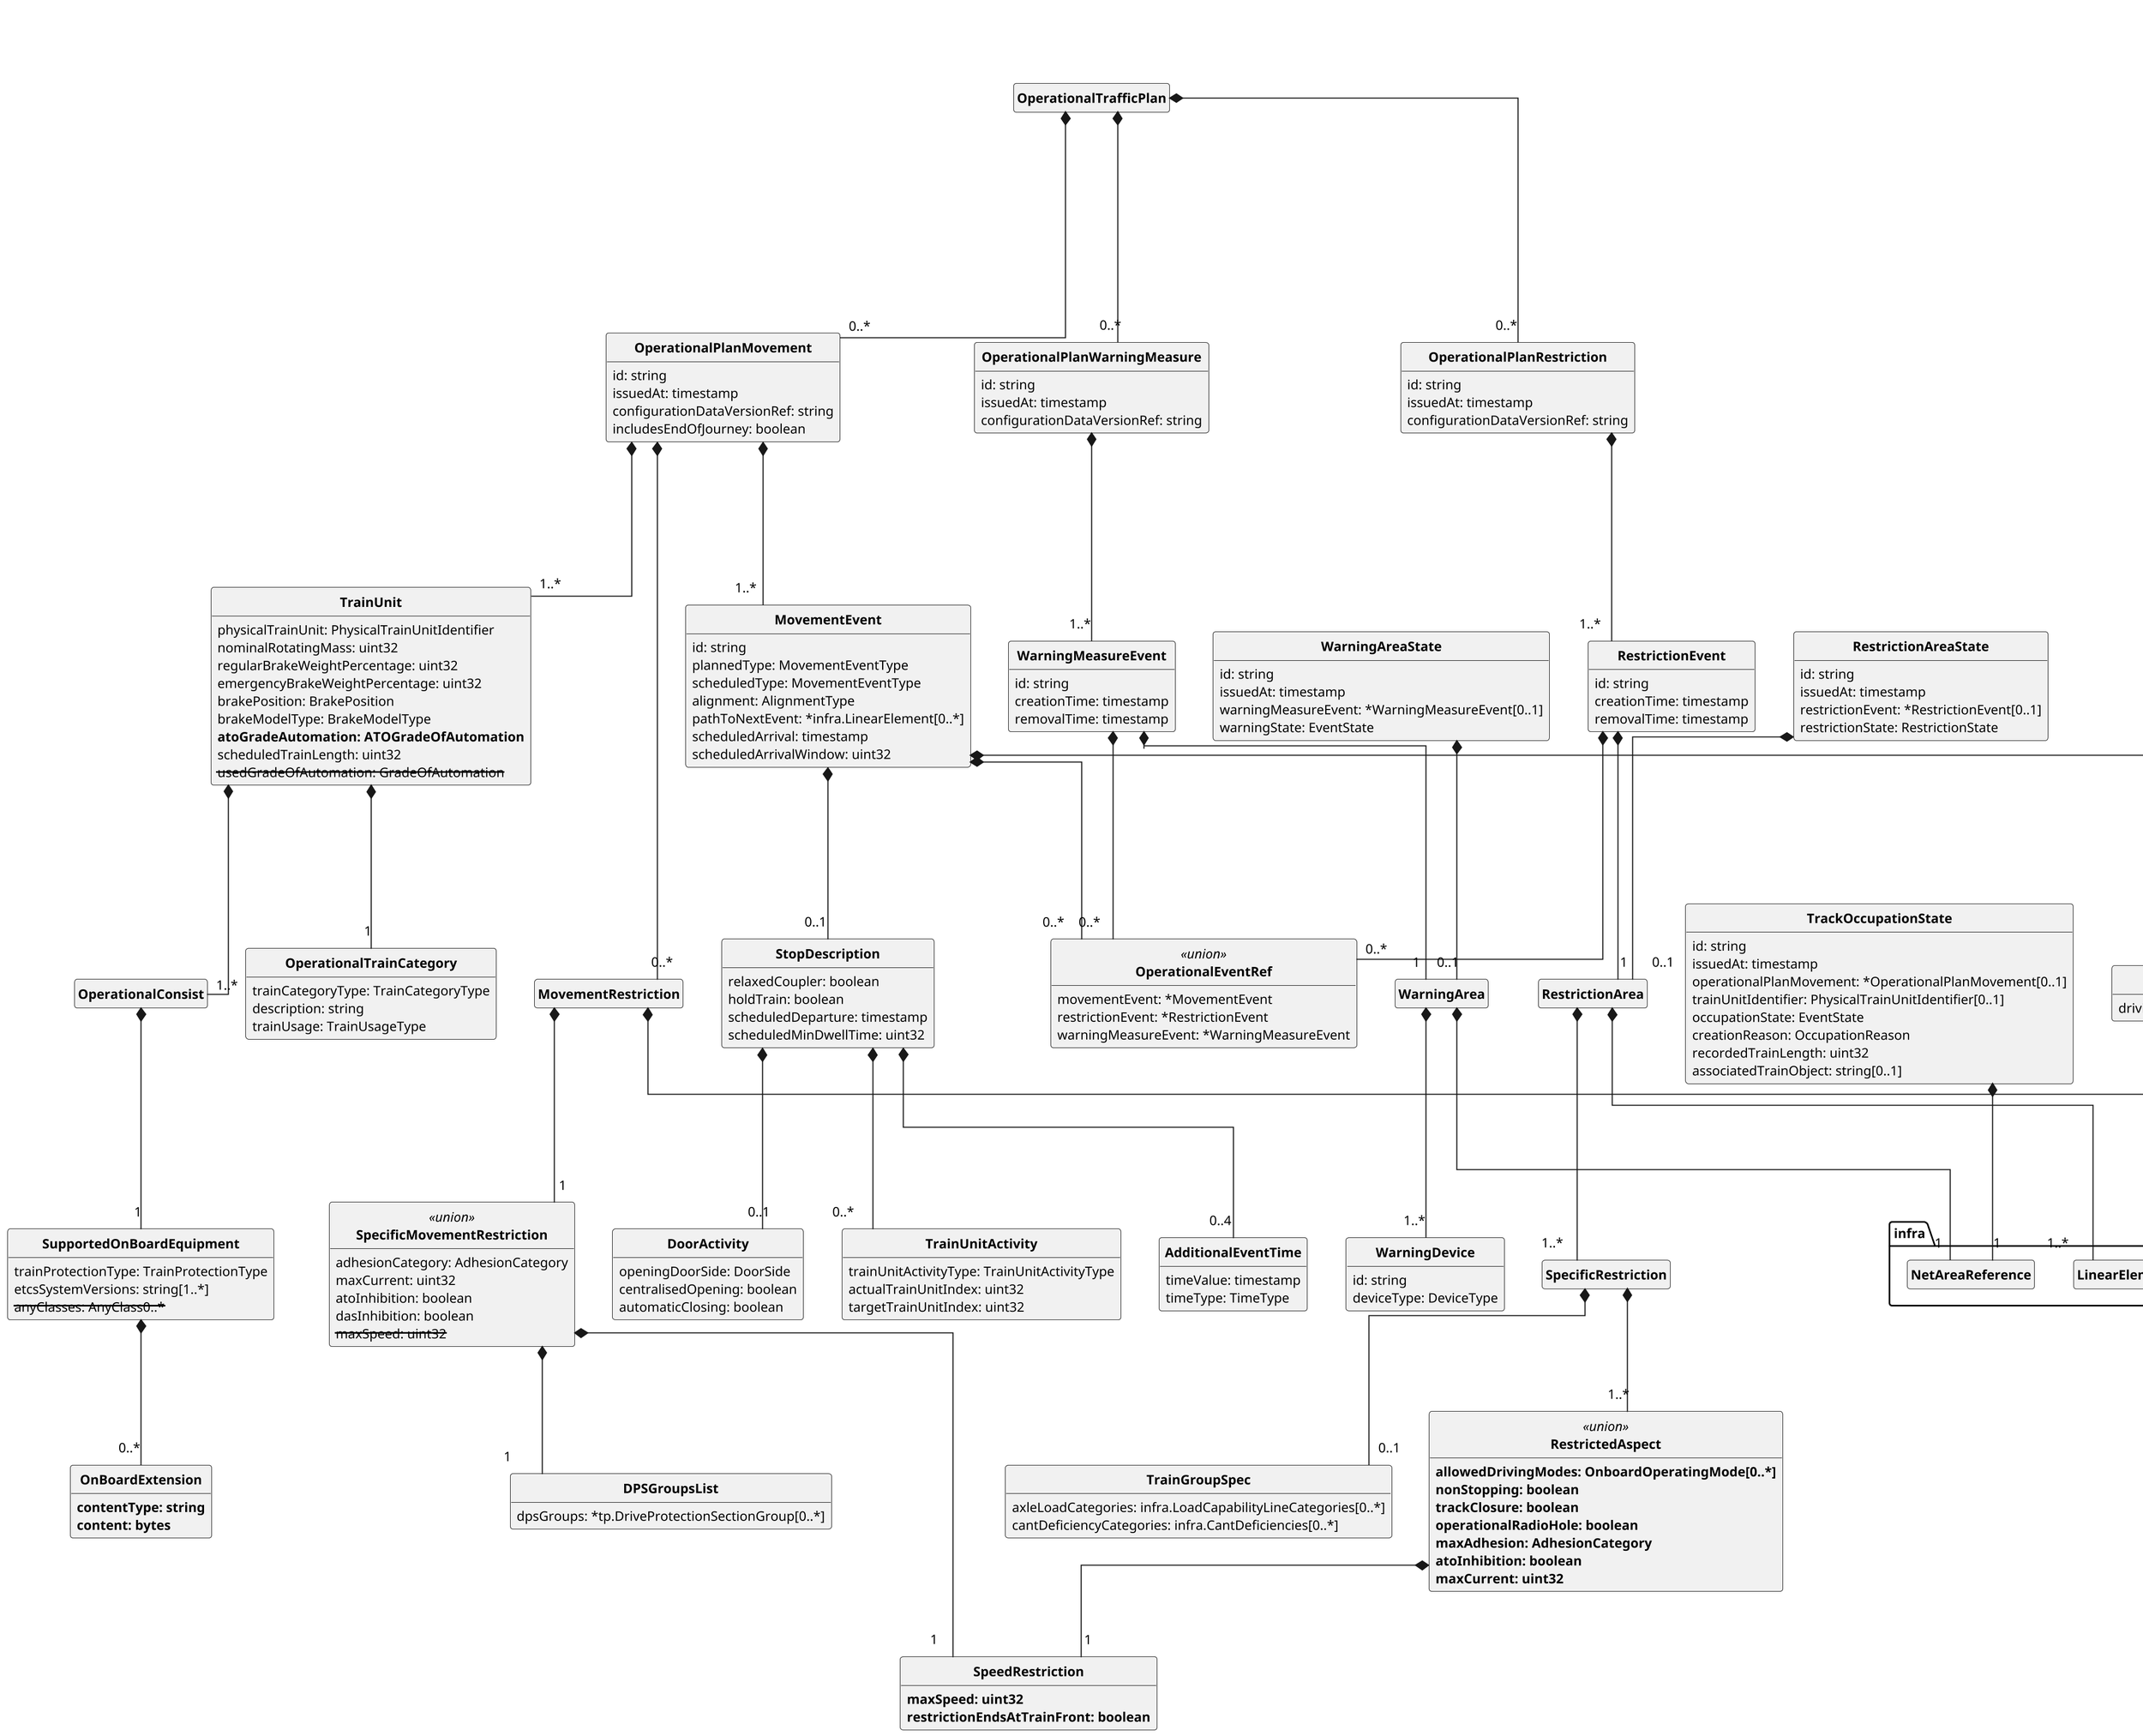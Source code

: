 @startuml
skinparam monochrome true
skinparam shadowing false
skinparam classAttributeIconSize 0
skinparam DefaultFontName arial
skinparam DefaultFontSize 12
skinparam ClassFontStyle bold
skinparam linetype ortho
skinparam dpi 200
hide empty fields
hide empty methods
hide circle

class OperationalTrafficPlan {
}

class OperationalPlanMovement {
 id: string
 issuedAt: timestamp
 configurationDataVersionRef: string
 includesEndOfJourney: boolean
}

class TrainUnit {
 physicalTrainUnit: PhysicalTrainUnitIdentifier
 nominalRotatingMass: uint32
 regularBrakeWeightPercentage: uint32
 emergencyBrakeWeightPercentage: uint32
 brakePosition: BrakePosition
 brakeModelType: BrakeModelType
 <b>atoGradeAutomation: ATOGradeOfAutomation</b>
 scheduledTrainLength: uint32
 <s>usedGradeOfAutomation: GradeOfAutomation</s>
}

class OperationalTrainCategory {
 trainCategoryType: TrainCategoryType
 description: string
 trainUsage: TrainUsageType
}

class OperationalConsist {
}

class SupportedOnBoardEquipment {
 trainProtectionType: TrainProtectionType
 etcsSystemVersions: string[1..*]
 <s>anyClasses: AnyClass0..*</s>
}

class OnBoardExtension {
 <b>contentType: string</b>
 <b>content: bytes</b>
}

class SpeedRestriction {
 <b>maxSpeed: uint32</b>
 <b>restrictionEndsAtTrainFront: boolean</b>
}

class MovementRestriction {
}

class SpecificMovementRestriction << union >> {
 adhesionCategory: AdhesionCategory
 maxCurrent: uint32
 atoInhibition: boolean
 dasInhibition: boolean
 <s>maxSpeed: uint32</s>
}

class DPSGroupsList {
 dpsGroups: *tp.DriveProtectionSectionGroup[0..*]
}

class MovementEvent {
 id: string
 plannedType: MovementEventType
 scheduledType: MovementEventType
 alignment: AlignmentType
 pathToNextEvent: *infra.LinearElement[0..*]
 scheduledArrival: timestamp
 scheduledArrivalWindow: uint32
}

class OperationalEventRef << union >> {
 movementEvent: *MovementEvent
 restrictionEvent: *RestrictionEvent
 warningMeasureEvent: *WarningMeasureEvent
}

class StopDescription {
 relaxedCoupler: boolean
 holdTrain: boolean
 scheduledDeparture: timestamp
 scheduledMinDwellTime: uint32
}

class AdditionalEventTime {
 timeValue: timestamp
 timeType: TimeType
}

class DoorActivity {
 openingDoorSide: DoorSide
 centralisedOpening: boolean
 automaticClosing: boolean
}

class TrainUnitActivity {
 trainUnitActivityType: TrainUnitActivityType
 actualTrainUnitIndex: uint32
 targetTrainUnitIndex: uint32
}

class PhysicalTrainUnitIdentifier {
 trainRunningNumber: string[0..1]
 additionalTrainRunningNumber: string[0..1]
 tafTapTsiTrainID: string[0..1]
 leadingOnBoardUnitId: string[0..1]
}

class OperationalPlanRestriction {
 id: string
 issuedAt: timestamp
 configurationDataVersionRef: string
}

class RestrictionEvent {
 id: string
 creationTime: timestamp
 removalTime: timestamp
}

class RestrictionArea {
}

class TrainGroupSpec {
 axleLoadCategories: infra.LoadCapabilityLineCategories[0..*]
 cantDeficiencyCategories: infra.CantDeficiencies[0..*]
}

class RestrictedAspect << union >> {
 <b>allowedDrivingModes: OnboardOperatingMode[0..*]</b>
 <b>nonStopping: boolean</b>
 <b>trackClosure: boolean</b>
 <b>operationalRadioHole: boolean</b>
 <b>maxAdhesion: AdhesionCategory</b>
 <b>atoInhibition: boolean</b>
 <b>maxCurrent: uint32</b>
}

class SpecificRestriction {
}

class OperationalPlanWarningMeasure {
 id: string
 issuedAt: timestamp
 configurationDataVersionRef: string
}

class WarningArea {
}

class WarningDevice {
 id: string
 deviceType: DeviceType
}

class WarningMeasureEvent {
 id: string
 creationTime: timestamp
 removalTime: timestamp
}

class ExecutionResponse {
 operationalPlanIssuedAt: timestamp
 issuedAt: timestamp
 responseCode: ResponseCode
 rejectReason: string[0..1]
}

class OperationalPlanReference << union >> {
 operationalPlanMovementRef: *OperationalPlanMovement
 operationalPlanRestrictionRef: *OperationalPlanRestriction
 operationalPlanWarningMeasureRef: *OperationalPlanWarningMeasure
}

class EventExecutionReport << union >> {
}

class MovementEventExecutionReport {
 movementEvent: *MovementEvent
 operationalPlanIssuedAt: timestamp
 issuedAt: timestamp
 executionState: EventExecutionState
 failureReason: string[0..1]
 warning: string[0..1]
}

class RestrictionEventExecutionReport {
 restrictionEvent: *RestrictionEvent
 operationalPlanIssuedAt: timestamp
 issuedAt: timestamp
 executionState: EventExecutionState
 failureReason: string[0..1]
 warning: string[0..1]
}

class WarningMeasureEventExecutionReport {
 warningMeasureEvent: *WarningMeasureEvent
 operationalPlanIssuedAt: timestamp
 issuedAt: timestamp
 executionState: EventExecutionState
 failureReason: string[0..1]
 warning: string[0..1]
}

class TrainUnitReportPE {
 issuedAt: timestamp
 operationalPlanMovement: *OperationalPlanMovement[0..1]
}

class TrainObject {
 obuIdentifier: string
 axleLoadCategory: infra.LoadCapabilityLineCategories
 trainLength: uint32
 safeTrainLength: boolean
 communicationActive: boolean
 trainRunningNumber: string
 vMaxTrain: uint32
 onboardOperatingMode: OnboardOperatingMode
 trainObjectIdentifier: string
 mpRequestedByTrain: boolean
 <b>currentSpeed: uint32</b>
 cantDeficiencyCategory: infra.CantDeficiencies
 <s>speed: uint32</s>
}

class MovementPermission {
 id: string
}

class MpSpeed {
 vMax: uint32
}

class MpDrivingMode {
 drivingMode: OnboardOperatingMode
}

class TrainUnitReportAtoStatus {
 issuedAt: timestamp
 operationalPlanMovement: *OperationalPlanMovement[0..1]
 trainUnitIdentifier: PhysicalTrainUnitIdentifier
 atoState: AtoState
 routingError: boolean
 nextStoppingPointSkip: boolean
 lowAdhesionReportedByDriver: boolean
 operationalConditionsFulfillment: boolean
 isMoving: boolean
 unableToStopAtNextStoppingPoint: boolean
 isSlipping: boolean
 speed: uint32
 trainLength: uint32
 driverId: string[0..1]
}

class EventHandling {
 event: *MovementEvent
 passStopDepart: MovementEventAction
}

class EventEstimation {
 event: *MovementEvent
 arrival: timestamp
}

class TrainUnitReportAtoCapabilities {
 issuedAt: timestamp
 operationalPlanMovement: *OperationalPlanMovement[0..1]
 trainUnitIdentifier: PhysicalTrainUnitIdentifier
 mass: uint32
 outsideTemperature: int32
 passengerLoad: uint32
 lastPassengerExchangeTime: uint32
 elapsedStartPassengerExchange: uint32
}

class EtcsDataAto {
 trainLength: uint32
 maximumSpeed: uint32
 cantDeficiencyCategory: infra.CantDeficiencies
 otherInternationalCategory: infra.OtherSpecificStaticSpeedProfileCategory[0..15]
 axleLoadCategory: infra.LoadCapabilityLineCategories
 nominalRotatingMass: uint32
 brakePercentage: uint32
 preconfiguredBrakingModel: uint32
 brakePosition: BrakePosition
}

class DoorData {
 doorState: DoorState
 lastPassengerExchangeTime: uint32
}

class AdditionalTrainData {
 maxAvailableTractiveEffort: uint32
 maxAvailableTractivePower: uint32
 maxAvailableDynamicBrakeForce: uint32
 maxAvailableDynamicBrakePower: uint32
 maxAvailableServiceBrakeForce: uint32
 regenerativeBrakeState: ActiveState
 magneticShoeBrakeState: ActiveState
 eddyCurrentBrakeState: ActiveState
 electroPneumaticBrakeState: ActiveState
 adhesionIndependentBrakeState: ActiveState
 availableAdhesionCategory: AdhesionCategory
 availableAdhesionPhysicalValue: uint32
}

class PhysicalConsist {
 evnIdentifier: string
 passengerLoad: uint32
 mass: uint32
 maxCurrentConsuption: uint32
}

class PhysicalVehicle {
 evnIdentifier: string
 mass: uint32
 vehicleOrientation: VehicleOrientation
 passengerLoad: uint32
 pantographsStates: PantographState[0..7]
}

class TrackOccupationState {
 id: string
 issuedAt: timestamp
 operationalPlanMovement: *OperationalPlanMovement[0..1]
 trainUnitIdentifier: PhysicalTrainUnitIdentifier[0..1]
 occupationState: EventState
 creationReason: OccupationReason
 recordedTrainLength: uint32
 associatedTrainObject: string[0..1]
}

class DpsGroupState {
 dpsGroup: *tp.DriveProtectionSectionGroup
 issuedAt: timestamp
 operationalPlanMovement: *OperationalPlanMovement[0..1]
 <b>dpsgState: DpsgState</b>
 <s>state: DPSGState</s>
}

class DPSState {
 dps: *tp.DriveProtectionSection
 requestedDrivability: DpsDrivability
 currentDrivability: DpsDrivability
}

class RestrictionAreaState {
 id: string
 issuedAt: timestamp
 restrictionEvent: *RestrictionEvent[0..1]
 restrictionState: RestrictionState
}

class WarningAreaState {
 id: string
 issuedAt: timestamp
 warningMeasureEvent: *WarningMeasureEvent[0..1]
 warningState: EventState
}

OperationalTrafficPlan *-- "0..*" OperationalPlanMovement
OperationalTrafficPlan *-- "0..*" OperationalPlanRestriction
OperationalTrafficPlan *-- "0..*" OperationalPlanWarningMeasure
OperationalPlanMovement *-- "1..*" TrainUnit
OperationalPlanMovement *-- "1..*" MovementEvent
OperationalPlanMovement *-- "0..*" MovementRestriction
TrainUnit *-- "1" OperationalTrainCategory
TrainUnit *-- "1..*" OperationalConsist
OperationalConsist *-- "1" SupportedOnBoardEquipment
SupportedOnBoardEquipment *-- "0..*" OnBoardExtension
MovementRestriction *-- "1" infra.NetLinearReference
MovementRestriction *-- "1" SpecificMovementRestriction
SpecificMovementRestriction *-- "1" SpeedRestriction
SpecificMovementRestriction *-- "1" DPSGroupsList
MovementEvent *-- "1" infra.NetPointReference
MovementEvent *-- "0..1" StopDescription
MovementEvent *-- "0..*" OperationalEventRef
StopDescription *-- "0..*" TrainUnitActivity
StopDescription *-- "0..1" DoorActivity
StopDescription *-- "0..4" AdditionalEventTime
OperationalPlanRestriction *-- "1..*" RestrictionEvent
RestrictionEvent *-- "1" RestrictionArea
RestrictionEvent *-- "0..*" OperationalEventRef
RestrictionArea *-- "1..*" infra.LinearElementSection
RestrictionArea *-- "1..*" SpecificRestriction
RestrictedAspect *-- "1" SpeedRestriction
SpecificRestriction *-- "0..1" TrainGroupSpec
SpecificRestriction *-- "1..*" RestrictedAspect
OperationalPlanWarningMeasure *-- "1..*" WarningMeasureEvent
WarningArea *-- "1" infra.NetAreaReference
WarningArea *-- "1..*" WarningDevice
WarningMeasureEvent *-- "1" WarningArea
WarningMeasureEvent *-- "0..*" OperationalEventRef
ExecutionResponse *-- "1" OperationalPlanReference
EventExecutionReport *-- "1" MovementEventExecutionReport
EventExecutionReport *-- "1" MovementEventExecutionReport
EventExecutionReport *-- "1" RestrictionEventExecutionReport
EventExecutionReport *-- "1" RestrictionEventExecutionReport
EventExecutionReport *-- "1" WarningMeasureEventExecutionReport
EventExecutionReport *-- "1" WarningMeasureEventExecutionReport
TrainUnitReportPE *-- "1" TrainObject
TrainObject *-- "0..1" MovementPermission
TrainObject *-- "1" infra.NetLinearReference
MovementPermission *-- "1" infra.NetLinearReference
MovementPermission *-- "0..*" infra.NetLinearReference
MovementPermission *-- "1" infra.NetLinearReference
MovementPermission *-- "1..*" MpDrivingMode
MovementPermission *-- "1..*" MpSpeed
MpSpeed *-- "1" infra.NetLinearReference
MpDrivingMode *-- "1" infra.NetLinearReference
TrainUnitReportAtoStatus *-- "1" infra.NetPointReference
TrainUnitReportAtoStatus *-- "0..1" EventHandling
TrainUnitReportAtoStatus *-- "0..*" EventEstimation
TrainUnitReportAtoCapabilities *-- "0..1" EtcsDataAto
TrainUnitReportAtoCapabilities *-- "0..1" AdditionalTrainData
TrainUnitReportAtoCapabilities *-- "0..255" PhysicalConsist
PhysicalConsist *-- "0..255" PhysicalVehicle
PhysicalVehicle *-- "0..7" DoorData
PhysicalVehicle *-- "0..7" DoorData
TrackOccupationState *-- "1" infra.NetAreaReference
DpsGroupState *-- "0..*" DPSState
RestrictionAreaState *-- "0..1" RestrictionArea
WarningAreaState *-- "0..1" WarningArea
@enduml